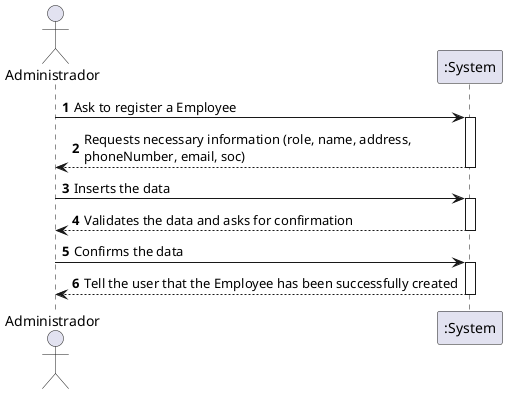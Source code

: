 @startuml
autonumber
'hide footbox
actor "Administrador" as ADMIN

participant ":System" as SYSTEM

ADMIN -> SYSTEM : Ask to register a Employee
activate SYSTEM
SYSTEM --> ADMIN : Requests necessary information (role, name, address, \nphoneNumber, email, soc)

deactivate SYSTEM

ADMIN -> SYSTEM : Inserts the data
activate SYSTEM
SYSTEM --> ADMIN : Validates the data and asks for confirmation
deactivate SYSTEM

ADMIN -> SYSTEM : Confirms the data
activate SYSTEM
SYSTEM --> ADMIN : Tell the user that the Employee has been successfully created
deactivate SYSTEM


@enduml